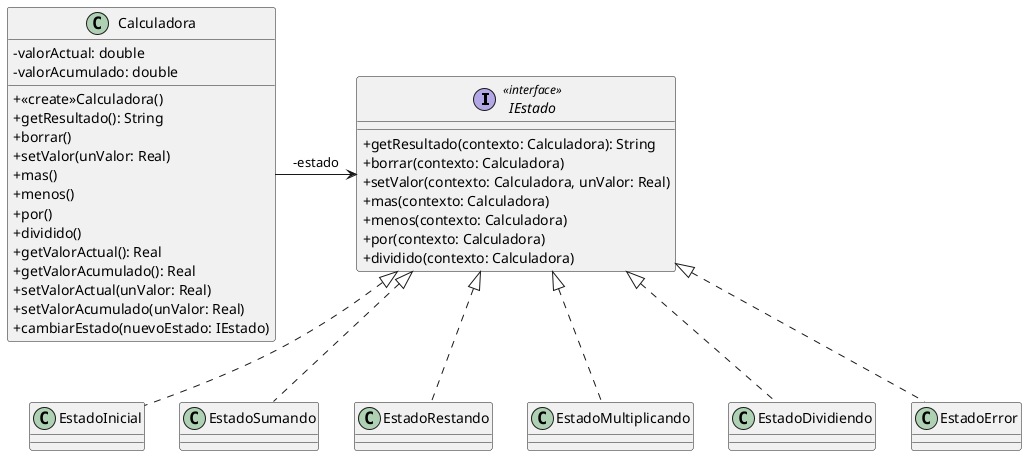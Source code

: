 @startuml

skinparam classAttributeIconSize 0

interface IEstado <<interface>> {
+getResultado(contexto: Calculadora): String
+borrar(contexto: Calculadora)
+setValor(contexto: Calculadora, unValor: Real)
+mas(contexto: Calculadora)
+menos(contexto: Calculadora)
+por(contexto: Calculadora)
+dividido(contexto: Calculadora)
}

class EstadoInicial {
}

class EstadoSumando {
}

class EstadoRestando {
}

class EstadoMultiplicando {
}

class EstadoDividiendo {
}

class EstadoError {
}

class Calculadora {
-valorActual: double
-valorAcumulado: double
+<<create>>Calculadora()
+getResultado(): String
+borrar()
+setValor(unValor: Real)
+mas()
+menos()
+por()
+dividido()
+getValorActual(): Real
+getValorAcumulado(): Real
+setValorActual(unValor: Real)
+setValorAcumulado(unValor: Real)
+cambiarEstado(nuevoEstado: IEstado)
}

Calculadora -right-> IEstado : -estado

EstadoInicial .up.|> IEstado
EstadoSumando .up.|> IEstado
EstadoRestando .up.|> IEstado
EstadoMultiplicando .up.|> IEstado
EstadoDividiendo .up.|> IEstado
EstadoError .up.|> IEstado

@enduml
